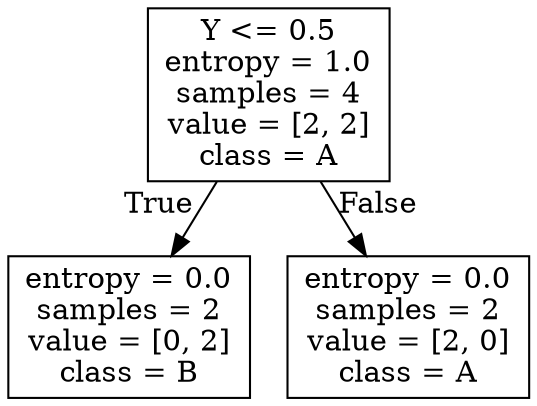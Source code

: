 digraph Tree {
node [shape=box] ;
0 [label="Y <= 0.5\nentropy = 1.0\nsamples = 4\nvalue = [2, 2]\nclass = A"] ;
1 [label="entropy = 0.0\nsamples = 2\nvalue = [0, 2]\nclass = B"] ;
0 -> 1 [labeldistance=2.5, labelangle=45, headlabel="True"] ;
2 [label="entropy = 0.0\nsamples = 2\nvalue = [2, 0]\nclass = A"] ;
0 -> 2 [labeldistance=2.5, labelangle=-45, headlabel="False"] ;
}
